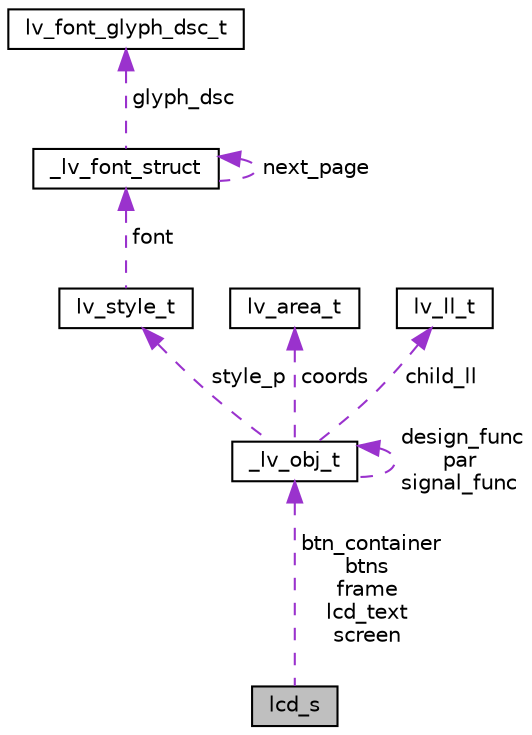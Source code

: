 digraph "lcd_s"
{
 // LATEX_PDF_SIZE
  edge [fontname="Helvetica",fontsize="10",labelfontname="Helvetica",labelfontsize="10"];
  node [fontname="Helvetica",fontsize="10",shape=record];
  Node1 [label="lcd_s",height=0.2,width=0.4,color="black", fillcolor="grey75", style="filled", fontcolor="black",tooltip=" "];
  Node2 -> Node1 [dir="back",color="darkorchid3",fontsize="10",style="dashed",label=" btn_container\nbtns\nframe\nlcd_text\nscreen" ,fontname="Helvetica"];
  Node2 [label="_lv_obj_t",height=0.2,width=0.4,color="black", fillcolor="white", style="filled",URL="$struct__lv__obj__t.html",tooltip=" "];
  Node3 -> Node2 [dir="back",color="darkorchid3",fontsize="10",style="dashed",label=" style_p" ,fontname="Helvetica"];
  Node3 [label="lv_style_t",height=0.2,width=0.4,color="black", fillcolor="white", style="filled",URL="$structlv__style__t.html",tooltip=" "];
  Node4 -> Node3 [dir="back",color="darkorchid3",fontsize="10",style="dashed",label=" font" ,fontname="Helvetica"];
  Node4 [label="_lv_font_struct",height=0.2,width=0.4,color="black", fillcolor="white", style="filled",URL="$struct__lv__font__struct.html",tooltip=" "];
  Node5 -> Node4 [dir="back",color="darkorchid3",fontsize="10",style="dashed",label=" glyph_dsc" ,fontname="Helvetica"];
  Node5 [label="lv_font_glyph_dsc_t",height=0.2,width=0.4,color="black", fillcolor="white", style="filled",URL="$structlv__font__glyph__dsc__t.html",tooltip=" "];
  Node4 -> Node4 [dir="back",color="darkorchid3",fontsize="10",style="dashed",label=" next_page" ,fontname="Helvetica"];
  Node2 -> Node2 [dir="back",color="darkorchid3",fontsize="10",style="dashed",label=" design_func\npar\nsignal_func" ,fontname="Helvetica"];
  Node6 -> Node2 [dir="back",color="darkorchid3",fontsize="10",style="dashed",label=" coords" ,fontname="Helvetica"];
  Node6 [label="lv_area_t",height=0.2,width=0.4,color="black", fillcolor="white", style="filled",URL="$structlv__area__t.html",tooltip=" "];
  Node7 -> Node2 [dir="back",color="darkorchid3",fontsize="10",style="dashed",label=" child_ll" ,fontname="Helvetica"];
  Node7 [label="lv_ll_t",height=0.2,width=0.4,color="black", fillcolor="white", style="filled",URL="$structlv__ll__t.html",tooltip=" "];
}
